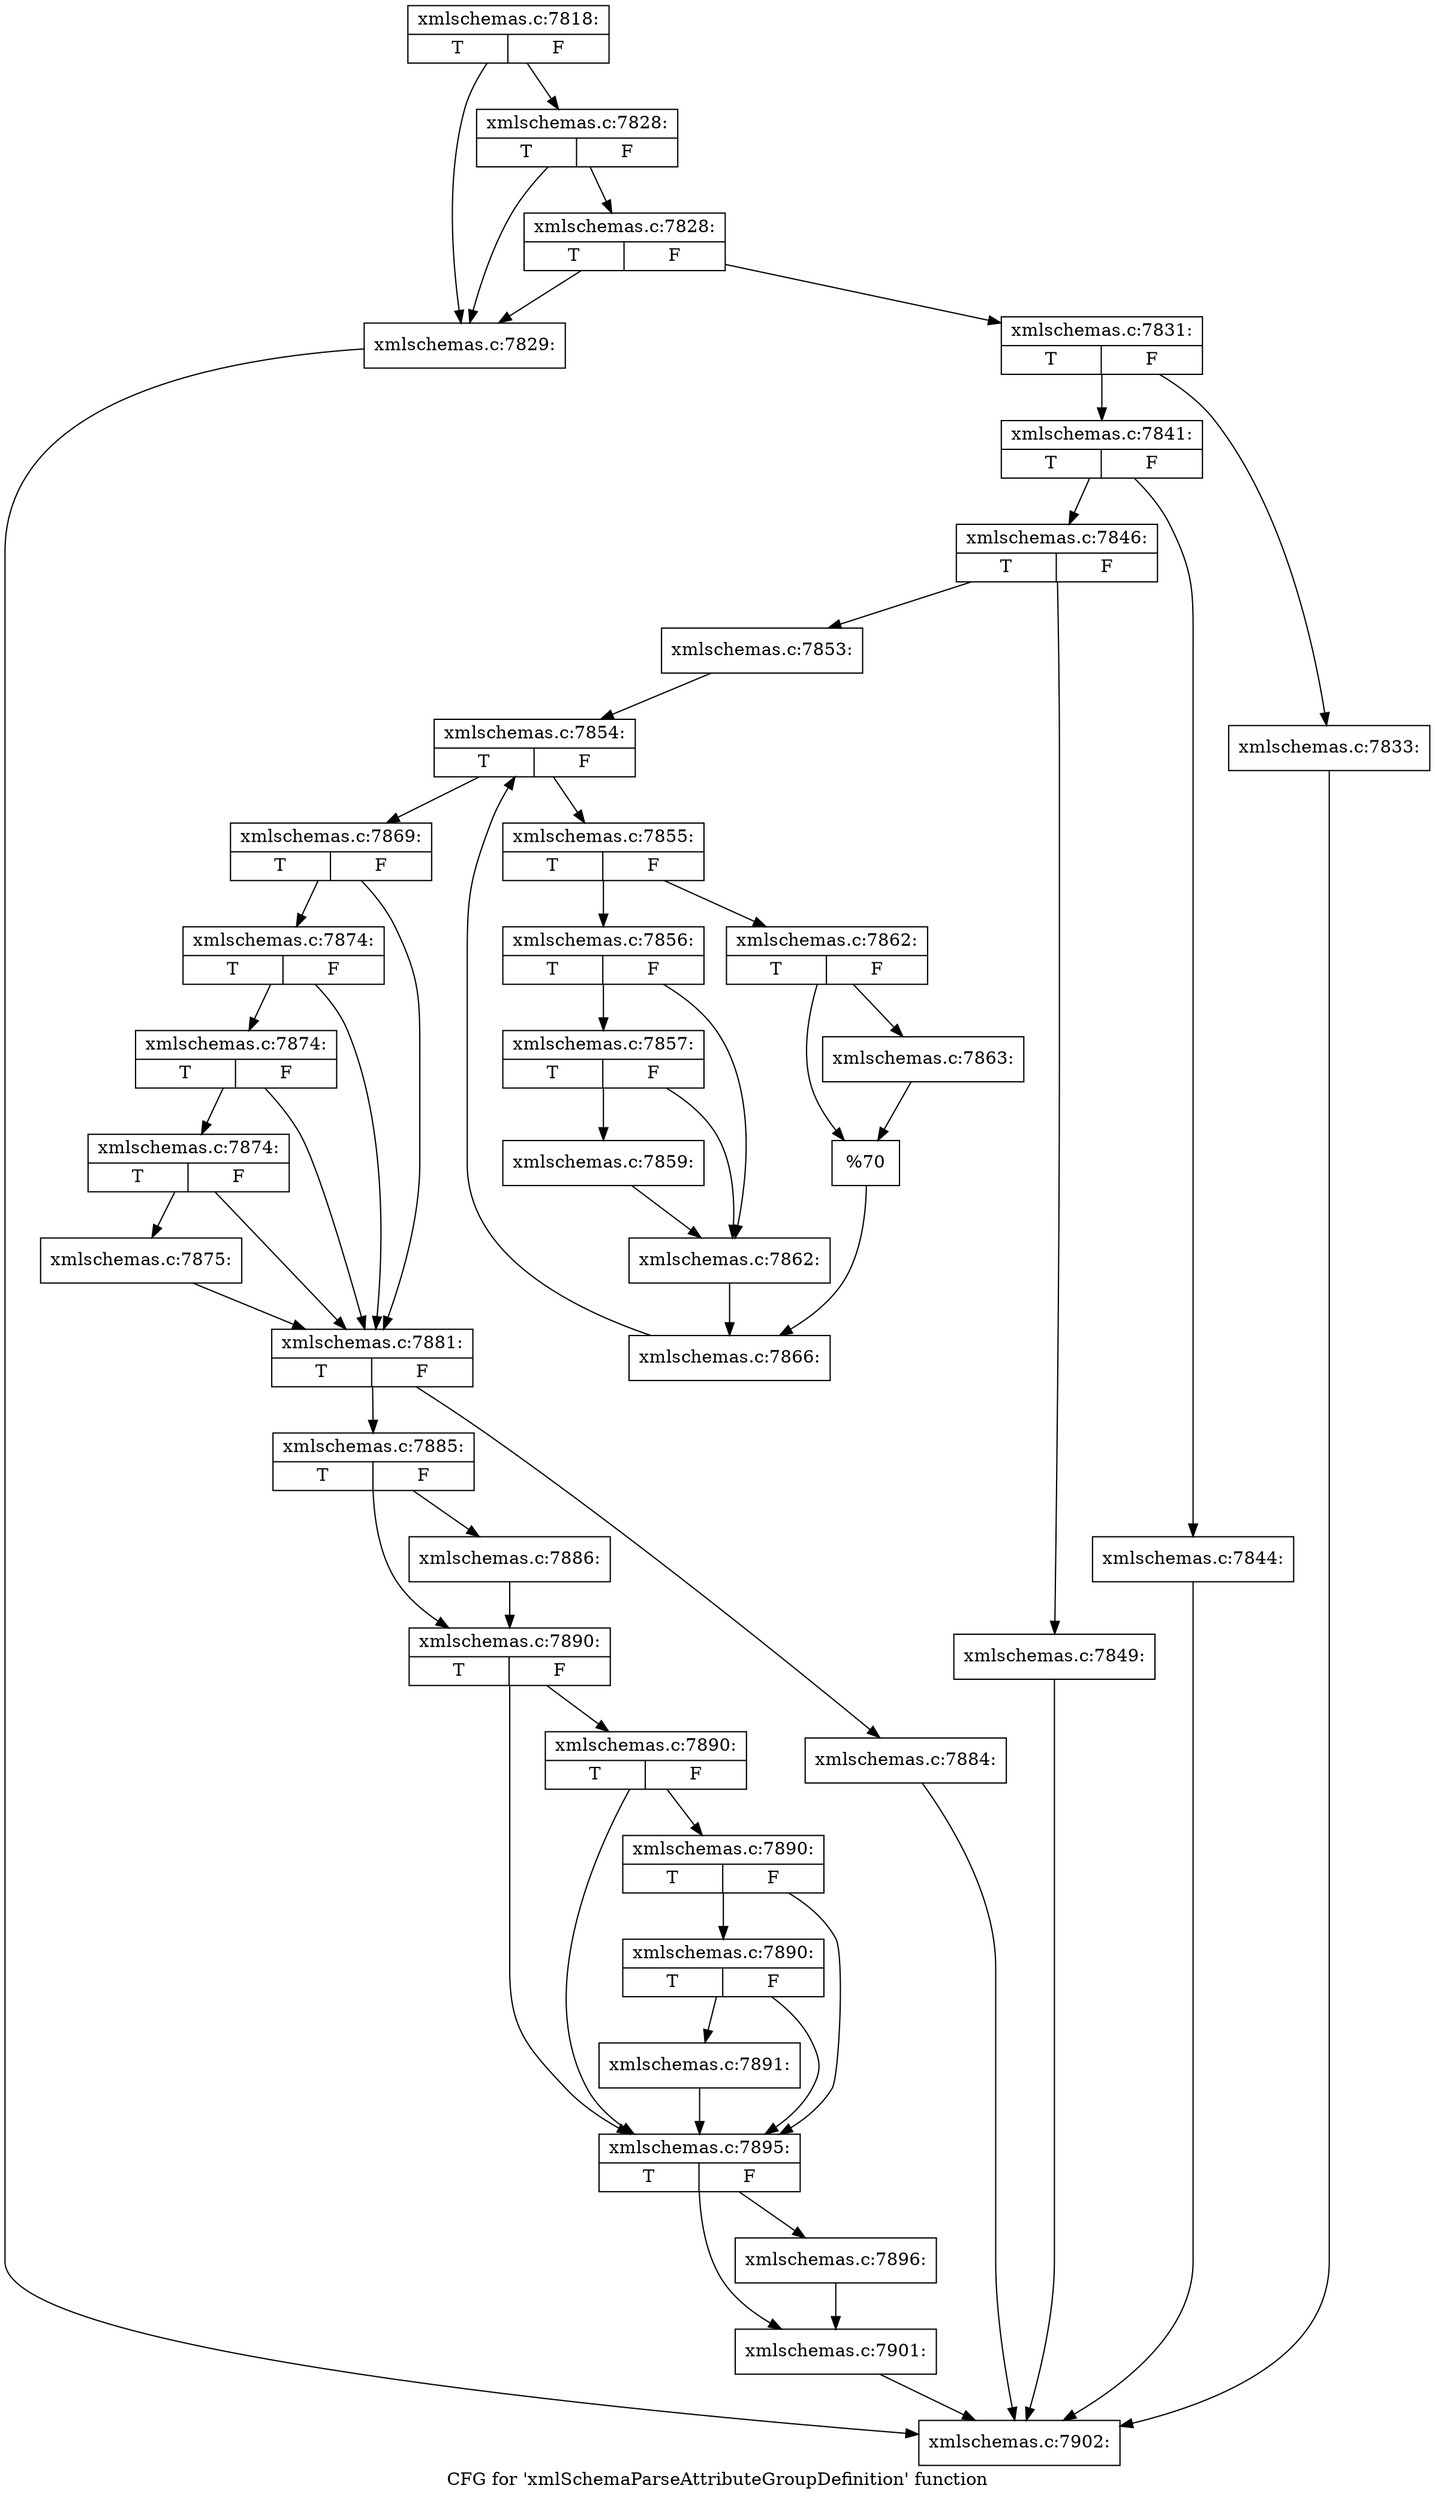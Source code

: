 digraph "CFG for 'xmlSchemaParseAttributeGroupDefinition' function" {
	label="CFG for 'xmlSchemaParseAttributeGroupDefinition' function";

	Node0x55d025fd6d10 [shape=record,label="{xmlschemas.c:7818:|{<s0>T|<s1>F}}"];
	Node0x55d025fd6d10 -> Node0x55d025fd8a00;
	Node0x55d025fd6d10 -> Node0x55d025fd8b20;
	Node0x55d025fd8b20 [shape=record,label="{xmlschemas.c:7828:|{<s0>T|<s1>F}}"];
	Node0x55d025fd8b20 -> Node0x55d025fd8a00;
	Node0x55d025fd8b20 -> Node0x55d025fd8aa0;
	Node0x55d025fd8aa0 [shape=record,label="{xmlschemas.c:7828:|{<s0>T|<s1>F}}"];
	Node0x55d025fd8aa0 -> Node0x55d025fd8a00;
	Node0x55d025fd8aa0 -> Node0x55d025fd8a50;
	Node0x55d025fd8a00 [shape=record,label="{xmlschemas.c:7829:}"];
	Node0x55d025fd8a00 -> Node0x55d025fd6f30;
	Node0x55d025fd8a50 [shape=record,label="{xmlschemas.c:7831:|{<s0>T|<s1>F}}"];
	Node0x55d025fd8a50 -> Node0x55d025fd95b0;
	Node0x55d025fd8a50 -> Node0x55d025fd9600;
	Node0x55d025fd95b0 [shape=record,label="{xmlschemas.c:7833:}"];
	Node0x55d025fd95b0 -> Node0x55d025fd6f30;
	Node0x55d025fd9600 [shape=record,label="{xmlschemas.c:7841:|{<s0>T|<s1>F}}"];
	Node0x55d025fd9600 -> Node0x55d025fd9e40;
	Node0x55d025fd9600 -> Node0x55d025fd9e90;
	Node0x55d025fd9e40 [shape=record,label="{xmlschemas.c:7844:}"];
	Node0x55d025fd9e40 -> Node0x55d025fd6f30;
	Node0x55d025fd9e90 [shape=record,label="{xmlschemas.c:7846:|{<s0>T|<s1>F}}"];
	Node0x55d025fd9e90 -> Node0x55d025fdb550;
	Node0x55d025fd9e90 -> Node0x55d025fdb5a0;
	Node0x55d025fdb550 [shape=record,label="{xmlschemas.c:7849:}"];
	Node0x55d025fdb550 -> Node0x55d025fd6f30;
	Node0x55d025fdb5a0 [shape=record,label="{xmlschemas.c:7853:}"];
	Node0x55d025fdb5a0 -> Node0x55d025fdbb40;
	Node0x55d025fdbb40 [shape=record,label="{xmlschemas.c:7854:|{<s0>T|<s1>F}}"];
	Node0x55d025fdbb40 -> Node0x55d025fdbf00;
	Node0x55d025fdbb40 -> Node0x55d025fdbd20;
	Node0x55d025fdbf00 [shape=record,label="{xmlschemas.c:7855:|{<s0>T|<s1>F}}"];
	Node0x55d025fdbf00 -> Node0x55d025fdc0b0;
	Node0x55d025fdbf00 -> Node0x55d025fdc150;
	Node0x55d025fdc0b0 [shape=record,label="{xmlschemas.c:7856:|{<s0>T|<s1>F}}"];
	Node0x55d025fdc0b0 -> Node0x55d025fdc510;
	Node0x55d025fdc0b0 -> Node0x55d025fdc560;
	Node0x55d025fdc560 [shape=record,label="{xmlschemas.c:7857:|{<s0>T|<s1>F}}"];
	Node0x55d025fdc560 -> Node0x55d025fdc510;
	Node0x55d025fdc560 -> Node0x55d025fdc4c0;
	Node0x55d025fdc4c0 [shape=record,label="{xmlschemas.c:7859:}"];
	Node0x55d025fdc4c0 -> Node0x55d025fdc510;
	Node0x55d025fdc510 [shape=record,label="{xmlschemas.c:7862:}"];
	Node0x55d025fdc510 -> Node0x55d025fdc100;
	Node0x55d025fdc150 [shape=record,label="{xmlschemas.c:7862:|{<s0>T|<s1>F}}"];
	Node0x55d025fdc150 -> Node0x55d025fdd2f0;
	Node0x55d025fdc150 -> Node0x55d025fdd340;
	Node0x55d025fdd2f0 [shape=record,label="{xmlschemas.c:7863:}"];
	Node0x55d025fdd2f0 -> Node0x55d025fdd340;
	Node0x55d025fdd340 [shape=record,label="{%70}"];
	Node0x55d025fdd340 -> Node0x55d025fdc100;
	Node0x55d025fdc100 [shape=record,label="{xmlschemas.c:7866:}"];
	Node0x55d025fdc100 -> Node0x55d025fdbb40;
	Node0x55d025fdbd20 [shape=record,label="{xmlschemas.c:7869:|{<s0>T|<s1>F}}"];
	Node0x55d025fdbd20 -> Node0x55d025fde7e0;
	Node0x55d025fdbd20 -> Node0x55d025fde6c0;
	Node0x55d025fde7e0 [shape=record,label="{xmlschemas.c:7874:|{<s0>T|<s1>F}}"];
	Node0x55d025fde7e0 -> Node0x55d025fde790;
	Node0x55d025fde7e0 -> Node0x55d025fde6c0;
	Node0x55d025fde790 [shape=record,label="{xmlschemas.c:7874:|{<s0>T|<s1>F}}"];
	Node0x55d025fde790 -> Node0x55d025fde710;
	Node0x55d025fde790 -> Node0x55d025fde6c0;
	Node0x55d025fde710 [shape=record,label="{xmlschemas.c:7874:|{<s0>T|<s1>F}}"];
	Node0x55d025fde710 -> Node0x55d025fde670;
	Node0x55d025fde710 -> Node0x55d025fde6c0;
	Node0x55d025fde670 [shape=record,label="{xmlschemas.c:7875:}"];
	Node0x55d025fde670 -> Node0x55d025fde6c0;
	Node0x55d025fde6c0 [shape=record,label="{xmlschemas.c:7881:|{<s0>T|<s1>F}}"];
	Node0x55d025fde6c0 -> Node0x55d025fdfc50;
	Node0x55d025fde6c0 -> Node0x55d025fdfca0;
	Node0x55d025fdfc50 [shape=record,label="{xmlschemas.c:7884:}"];
	Node0x55d025fdfc50 -> Node0x55d025fd6f30;
	Node0x55d025fdfca0 [shape=record,label="{xmlschemas.c:7885:|{<s0>T|<s1>F}}"];
	Node0x55d025fdfca0 -> Node0x55d025fe0630;
	Node0x55d025fdfca0 -> Node0x55d025fe0680;
	Node0x55d025fe0630 [shape=record,label="{xmlschemas.c:7886:}"];
	Node0x55d025fe0630 -> Node0x55d025fe0680;
	Node0x55d025fe0680 [shape=record,label="{xmlschemas.c:7890:|{<s0>T|<s1>F}}"];
	Node0x55d025fe0680 -> Node0x55d025fe0e00;
	Node0x55d025fe0680 -> Node0x55d025fe0ce0;
	Node0x55d025fe0e00 [shape=record,label="{xmlschemas.c:7890:|{<s0>T|<s1>F}}"];
	Node0x55d025fe0e00 -> Node0x55d025fe0db0;
	Node0x55d025fe0e00 -> Node0x55d025fe0ce0;
	Node0x55d025fe0db0 [shape=record,label="{xmlschemas.c:7890:|{<s0>T|<s1>F}}"];
	Node0x55d025fe0db0 -> Node0x55d025fe0d30;
	Node0x55d025fe0db0 -> Node0x55d025fe0ce0;
	Node0x55d025fe0d30 [shape=record,label="{xmlschemas.c:7890:|{<s0>T|<s1>F}}"];
	Node0x55d025fe0d30 -> Node0x55d025fe0c90;
	Node0x55d025fe0d30 -> Node0x55d025fe0ce0;
	Node0x55d025fe0c90 [shape=record,label="{xmlschemas.c:7891:}"];
	Node0x55d025fe0c90 -> Node0x55d025fe0ce0;
	Node0x55d025fe0ce0 [shape=record,label="{xmlschemas.c:7895:|{<s0>T|<s1>F}}"];
	Node0x55d025fe0ce0 -> Node0x55d025fe22d0;
	Node0x55d025fe0ce0 -> Node0x55d025fe2320;
	Node0x55d025fe22d0 [shape=record,label="{xmlschemas.c:7896:}"];
	Node0x55d025fe22d0 -> Node0x55d025fe2320;
	Node0x55d025fe2320 [shape=record,label="{xmlschemas.c:7901:}"];
	Node0x55d025fe2320 -> Node0x55d025fd6f30;
	Node0x55d025fd6f30 [shape=record,label="{xmlschemas.c:7902:}"];
}
